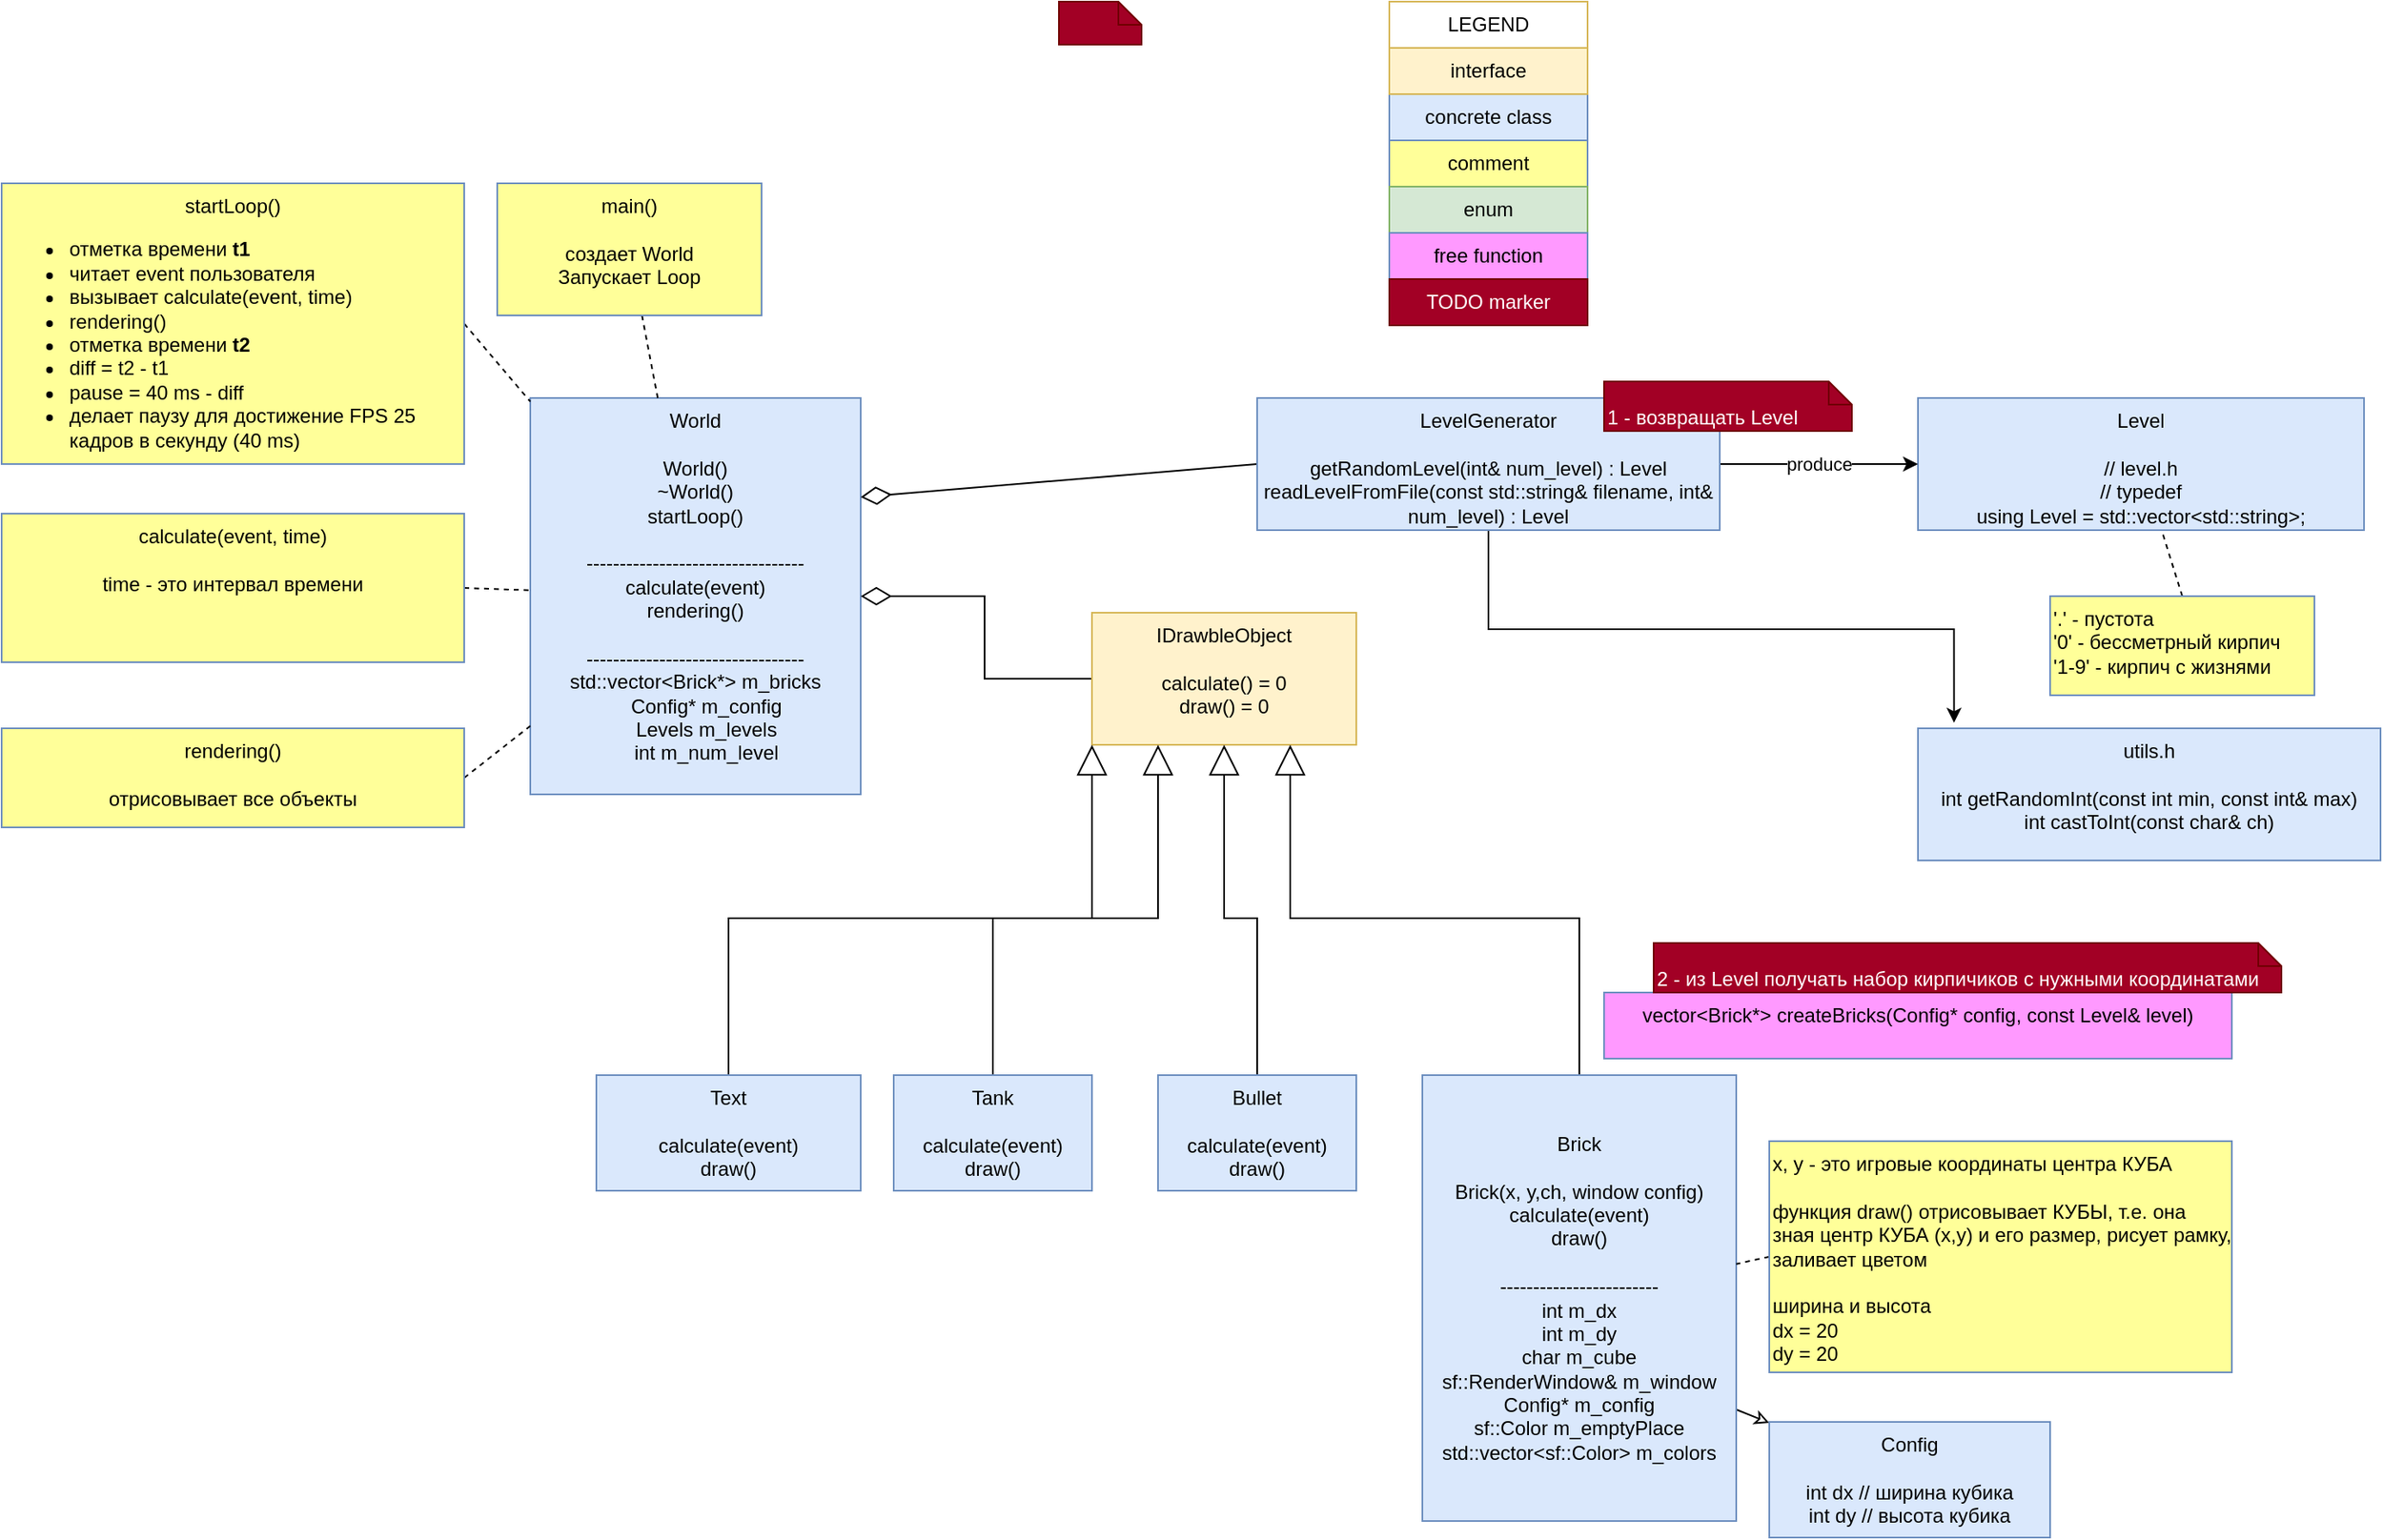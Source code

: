 <mxfile version="19.0.1" type="device" pages="3"><diagram id="rfOvEduXD6GTY9uTbbpc" name="Page-1"><mxGraphModel dx="2129" dy="1443" grid="1" gridSize="10" guides="1" tooltips="1" connect="1" arrows="1" fold="1" page="0" pageScale="1" pageWidth="850" pageHeight="1100" math="0" shadow="0"><root><mxCell id="0"/><mxCell id="1" parent="0"/><mxCell id="8uJF74u9H9sbyE2mp_Us-1" value="World&lt;br&gt;&lt;br&gt;&lt;div&gt;World()&lt;/div&gt;&lt;div&gt;&lt;span style=&quot;background-color: initial;&quot;&gt;~World()&lt;/span&gt;&lt;/div&gt;startLoop()&lt;br&gt;&lt;br&gt;---------------------------------&lt;br&gt;calculate(event)&lt;br&gt;rendering()&lt;br&gt;&lt;br&gt;---------------------------------&lt;br&gt;&lt;div&gt;std::vector&amp;lt;Brick*&amp;gt; m_bricks&lt;/div&gt;&lt;div&gt;&amp;nbsp; &amp;nbsp; Config* m_config&lt;/div&gt;&lt;div&gt;&amp;nbsp; &amp;nbsp; Levels m_levels&lt;/div&gt;&lt;div&gt;&amp;nbsp; &amp;nbsp; int m_num_level&lt;/div&gt;" style="rounded=0;whiteSpace=wrap;html=1;verticalAlign=top;fillColor=#dae8fc;strokeColor=#6c8ebf;" parent="1" vertex="1"><mxGeometry x="120" y="120" width="200" height="240" as="geometry"/></mxCell><mxCell id="8uJF74u9H9sbyE2mp_Us-12" style="edgeStyle=orthogonalEdgeStyle;rounded=0;orthogonalLoop=1;jettySize=auto;html=1;exitX=0;exitY=0.5;exitDx=0;exitDy=0;entryX=1;entryY=0.5;entryDx=0;entryDy=0;endArrow=diamondThin;endFill=0;endSize=16;" parent="1" source="8uJF74u9H9sbyE2mp_Us-11" target="8uJF74u9H9sbyE2mp_Us-1" edge="1"><mxGeometry relative="1" as="geometry"><mxPoint x="280" y="400" as="targetPoint"/></mxGeometry></mxCell><mxCell id="8uJF74u9H9sbyE2mp_Us-11" value="IDrawbleObject&lt;br&gt;&lt;br&gt;calculate() = 0&lt;br&gt;draw() = 0" style="rounded=0;whiteSpace=wrap;html=1;verticalAlign=top;fillColor=#fff2cc;strokeColor=#d6b656;" parent="1" vertex="1"><mxGeometry x="460" y="250" width="160" height="80" as="geometry"/></mxCell><mxCell id="8uJF74u9H9sbyE2mp_Us-14" style="edgeStyle=orthogonalEdgeStyle;rounded=0;orthogonalLoop=1;jettySize=auto;html=1;exitX=0.5;exitY=0;exitDx=0;exitDy=0;entryX=0.25;entryY=1;entryDx=0;entryDy=0;endArrow=block;endFill=0;endSize=16;strokeWidth=1;" parent="1" source="8uJF74u9H9sbyE2mp_Us-13" target="8uJF74u9H9sbyE2mp_Us-11" edge="1"><mxGeometry relative="1" as="geometry"/></mxCell><mxCell id="8uJF74u9H9sbyE2mp_Us-13" value="Tank&lt;br&gt;&lt;br&gt;calculate(event)&lt;br&gt;draw()" style="rounded=0;whiteSpace=wrap;html=1;verticalAlign=middle;fillColor=#dae8fc;strokeColor=#6c8ebf;" parent="1" vertex="1"><mxGeometry x="340" y="530" width="120" height="70" as="geometry"/></mxCell><mxCell id="8uJF74u9H9sbyE2mp_Us-17" style="edgeStyle=orthogonalEdgeStyle;rounded=0;orthogonalLoop=1;jettySize=auto;html=1;exitX=0.5;exitY=0;exitDx=0;exitDy=0;entryX=0.5;entryY=1;entryDx=0;entryDy=0;endArrow=block;endFill=0;endSize=16;strokeWidth=1;" parent="1" source="8uJF74u9H9sbyE2mp_Us-16" target="8uJF74u9H9sbyE2mp_Us-11" edge="1"><mxGeometry relative="1" as="geometry"/></mxCell><mxCell id="8uJF74u9H9sbyE2mp_Us-16" value="Bullet&lt;br&gt;&lt;br&gt;calculate(event)&lt;br&gt;draw()" style="rounded=0;whiteSpace=wrap;html=1;verticalAlign=middle;fillColor=#dae8fc;strokeColor=#6c8ebf;" parent="1" vertex="1"><mxGeometry x="500" y="530" width="120" height="70" as="geometry"/></mxCell><mxCell id="8uJF74u9H9sbyE2mp_Us-19" style="edgeStyle=orthogonalEdgeStyle;rounded=0;orthogonalLoop=1;jettySize=auto;html=1;exitX=0.5;exitY=0;exitDx=0;exitDy=0;entryX=0.75;entryY=1;entryDx=0;entryDy=0;endArrow=block;endFill=0;endSize=16;strokeWidth=1;" parent="1" source="8uJF74u9H9sbyE2mp_Us-18" target="8uJF74u9H9sbyE2mp_Us-11" edge="1"><mxGeometry relative="1" as="geometry"/></mxCell><mxCell id="t5TxsAUlpBNvKWE2bmj7-5" style="edgeStyle=none;rounded=0;orthogonalLoop=1;jettySize=auto;html=1;exitX=1;exitY=0.75;exitDx=0;exitDy=0;endArrow=classic;endFill=0;" parent="1" source="8uJF74u9H9sbyE2mp_Us-18" target="t5TxsAUlpBNvKWE2bmj7-1" edge="1"><mxGeometry relative="1" as="geometry"/></mxCell><mxCell id="8uJF74u9H9sbyE2mp_Us-18" value="Brick&lt;br&gt;&lt;br&gt;Brick(x, y,ch, window config)&lt;br&gt;calculate(event)&lt;br&gt;draw()&lt;br&gt;&lt;br&gt;------------------------&lt;br&gt;int m_dx&lt;br&gt;int m_dy&lt;br&gt;char m_cube&lt;br&gt;sf::RenderWindow&amp;amp; m_window&lt;br&gt;Config* m_config&lt;br&gt;sf::Color m_emptyPlace&lt;br&gt;std::vector&amp;lt;sf::Color&amp;gt; m_colors" style="rounded=0;whiteSpace=wrap;html=1;verticalAlign=middle;fillColor=#dae8fc;strokeColor=#6c8ebf;" parent="1" vertex="1"><mxGeometry x="660" y="530" width="190" height="270" as="geometry"/></mxCell><mxCell id="8uJF74u9H9sbyE2mp_Us-21" style="edgeStyle=orthogonalEdgeStyle;rounded=0;orthogonalLoop=1;jettySize=auto;html=1;exitX=0.5;exitY=0;exitDx=0;exitDy=0;entryX=0;entryY=1;entryDx=0;entryDy=0;endArrow=block;endFill=0;endSize=16;strokeWidth=1;" parent="1" source="8uJF74u9H9sbyE2mp_Us-20" target="8uJF74u9H9sbyE2mp_Us-11" edge="1"><mxGeometry relative="1" as="geometry"/></mxCell><mxCell id="8uJF74u9H9sbyE2mp_Us-20" value="Text&lt;br&gt;&lt;br&gt;calculate(event)&lt;br&gt;draw()" style="rounded=0;whiteSpace=wrap;html=1;verticalAlign=middle;fillColor=#dae8fc;strokeColor=#6c8ebf;" parent="1" vertex="1"><mxGeometry x="160" y="530" width="160" height="70" as="geometry"/></mxCell><mxCell id="8uJF74u9H9sbyE2mp_Us-25" value="comment" style="whiteSpace=wrap;html=1;fillColor=#FFFF99;strokeColor=#6c8ebf;align=center;verticalAlign=top;labelBackgroundColor=none;rounded=0;" parent="1" vertex="1"><mxGeometry x="640" y="-36" width="120" height="28" as="geometry"/></mxCell><mxCell id="8uJF74u9H9sbyE2mp_Us-26" value="concrete class" style="rounded=0;whiteSpace=wrap;html=1;fillColor=#dae8fc;strokeColor=#6c8ebf;verticalAlign=top;" parent="1" vertex="1"><mxGeometry x="640" y="-64" width="120" height="28" as="geometry"/></mxCell><mxCell id="8uJF74u9H9sbyE2mp_Us-27" value="interface" style="rounded=0;whiteSpace=wrap;html=1;fillColor=#fff2cc;strokeColor=#d6b656;verticalAlign=top;" parent="1" vertex="1"><mxGeometry x="640" y="-92" width="120" height="28" as="geometry"/></mxCell><mxCell id="8uJF74u9H9sbyE2mp_Us-28" value="LEGEND" style="rounded=0;whiteSpace=wrap;html=1;fillColor=none;strokeColor=#d6b656;" parent="1" vertex="1"><mxGeometry x="640" y="-120" width="120" height="28" as="geometry"/></mxCell><mxCell id="8uJF74u9H9sbyE2mp_Us-29" value="enum" style="rounded=0;whiteSpace=wrap;html=1;fillColor=#d5e8d4;strokeColor=#82b366;verticalAlign=top;" parent="1" vertex="1"><mxGeometry x="640" y="-8" width="120" height="28" as="geometry"/></mxCell><mxCell id="8uJF74u9H9sbyE2mp_Us-30" value="free function" style="rounded=0;whiteSpace=wrap;html=1;fillColor=#FF99FF;strokeColor=#6c8ebf;fontColor=default;verticalAlign=top;" parent="1" vertex="1"><mxGeometry x="640" y="20" width="120" height="28" as="geometry"/></mxCell><mxCell id="8uJF74u9H9sbyE2mp_Us-31" value="&lt;span style=&quot;white-space: nowrap&quot;&gt;&lt;br&gt;&lt;/span&gt;" style="shape=note;html=1;size=14;verticalAlign=top;align=left;spacingTop=-6;labelBackgroundColor=none;fillColor=#a20025;whiteSpace=wrap;collapsible=1;strokeColor=#6F0000;fontColor=#ffffff;" parent="1" vertex="1" collapsed="1"><mxGeometry x="440" y="-120" width="50" height="26" as="geometry"><mxRectangle x="-20" y="-70" width="200" height="55" as="alternateBounds"/></mxGeometry></mxCell><mxCell id="8uJF74u9H9sbyE2mp_Us-38" style="edgeStyle=none;rounded=0;orthogonalLoop=1;jettySize=auto;html=1;exitX=1;exitY=0.5;exitDx=0;exitDy=0;dashed=1;endArrow=none;endFill=0;endSize=16;strokeWidth=1;" parent="1" source="8uJF74u9H9sbyE2mp_Us-35" target="8uJF74u9H9sbyE2mp_Us-1" edge="1"><mxGeometry relative="1" as="geometry"/></mxCell><mxCell id="8uJF74u9H9sbyE2mp_Us-35" value="calculate(event, time)&lt;br&gt;&lt;br&gt;time - это интервал времени" style="whiteSpace=wrap;html=1;fillColor=#FFFF99;strokeColor=#6c8ebf;align=center;verticalAlign=top;labelBackgroundColor=none;rounded=0;" parent="1" vertex="1"><mxGeometry x="-200" y="190" width="280" height="90" as="geometry"/></mxCell><mxCell id="8uJF74u9H9sbyE2mp_Us-37" style="edgeStyle=none;rounded=0;orthogonalLoop=1;jettySize=auto;html=1;exitX=1;exitY=0.5;exitDx=0;exitDy=0;dashed=1;endArrow=none;endFill=0;endSize=16;strokeWidth=1;" parent="1" source="8uJF74u9H9sbyE2mp_Us-36" target="8uJF74u9H9sbyE2mp_Us-1" edge="1"><mxGeometry relative="1" as="geometry"/></mxCell><mxCell id="8uJF74u9H9sbyE2mp_Us-36" value="rendering()&lt;br&gt;&lt;br&gt;отрисовывает все объекты" style="whiteSpace=wrap;html=1;fillColor=#FFFF99;strokeColor=#6c8ebf;align=center;verticalAlign=top;labelBackgroundColor=none;rounded=0;" parent="1" vertex="1"><mxGeometry x="-200" y="320" width="280" height="60" as="geometry"/></mxCell><mxCell id="jR4WtYkOxvZ7Ark3XDZ5-1" style="edgeStyle=none;rounded=0;orthogonalLoop=1;jettySize=auto;html=1;endArrow=none;endFill=0;startSize=16;endSize=16;strokeWidth=1;dashed=1;" parent="1" source="8uJF74u9H9sbyE2mp_Us-39" target="8uJF74u9H9sbyE2mp_Us-1" edge="1"><mxGeometry relative="1" as="geometry"/></mxCell><mxCell id="8uJF74u9H9sbyE2mp_Us-39" value="main()&lt;br&gt;&lt;br&gt;создает World&lt;br&gt;Запускает Loop" style="rounded=0;whiteSpace=wrap;html=1;verticalAlign=top;fillColor=#FFFF99;strokeColor=#6c8ebf;labelBackgroundColor=none;" parent="1" vertex="1"><mxGeometry x="100" y="-10" width="160" height="80" as="geometry"/></mxCell><mxCell id="8uJF74u9H9sbyE2mp_Us-42" style="edgeStyle=none;rounded=0;orthogonalLoop=1;jettySize=auto;html=1;exitX=1;exitY=0.5;exitDx=0;exitDy=0;dashed=1;endArrow=none;endFill=0;endSize=16;strokeWidth=1;" parent="1" source="8uJF74u9H9sbyE2mp_Us-41" target="8uJF74u9H9sbyE2mp_Us-1" edge="1"><mxGeometry relative="1" as="geometry"/></mxCell><mxCell id="8uJF74u9H9sbyE2mp_Us-41" value="startLoop()&lt;br&gt;&lt;div style=&quot;text-align: left;&quot;&gt;&lt;ul&gt;&lt;li&gt;отметка времени &lt;b&gt;t1&lt;/b&gt;&lt;/li&gt;&lt;li&gt;&lt;span style=&quot;background-color: initial;&quot;&gt;читает event пользователя&lt;/span&gt;&lt;/li&gt;&lt;li&gt;вызывает calculate(event, time)&lt;br style=&quot;text-align: center;&quot;&gt;&lt;/li&gt;&lt;li&gt;rendering()&lt;/li&gt;&lt;li&gt;отметка времени &lt;b&gt;t2&lt;/b&gt;&lt;/li&gt;&lt;li&gt;diff = t2 - t1&lt;/li&gt;&lt;li&gt;pause = 40 ms - diff&lt;/li&gt;&lt;li&gt;делает паузу для достижение FPS 25 кадров в секунду (40 ms)&lt;/li&gt;&lt;/ul&gt;&lt;/div&gt;" style="whiteSpace=wrap;html=1;fillColor=#FFFF99;strokeColor=#6c8ebf;align=center;verticalAlign=top;labelBackgroundColor=none;rounded=0;" parent="1" vertex="1"><mxGeometry x="-200" y="-10" width="280" height="170" as="geometry"/></mxCell><mxCell id="5a6vtuQsqUlAnz1ZrUB0-1" value="Level&lt;br&gt;&lt;br&gt;// level.h&lt;br&gt;// typedef&lt;br&gt;using Level = std::vector&amp;lt;std::string&amp;gt;;" style="rounded=0;whiteSpace=wrap;verticalAlign=top;fillColor=#dae8fc;strokeColor=#6c8ebf;html=1;" parent="1" vertex="1"><mxGeometry x="960" y="120" width="270" height="80" as="geometry"/></mxCell><mxCell id="5a6vtuQsqUlAnz1ZrUB0-3" value="produce" style="edgeStyle=orthogonalEdgeStyle;rounded=0;orthogonalLoop=1;jettySize=auto;html=1;exitX=1;exitY=0.5;exitDx=0;exitDy=0;entryX=0;entryY=0.5;entryDx=0;entryDy=0;" parent="1" source="5a6vtuQsqUlAnz1ZrUB0-2" target="5a6vtuQsqUlAnz1ZrUB0-1" edge="1"><mxGeometry relative="1" as="geometry"/></mxCell><mxCell id="t5TxsAUlpBNvKWE2bmj7-6" style="edgeStyle=none;rounded=0;orthogonalLoop=1;jettySize=auto;html=1;exitX=0;exitY=0.5;exitDx=0;exitDy=0;entryX=1;entryY=0.25;entryDx=0;entryDy=0;endArrow=diamondThin;endFill=0;endSize=16;" parent="1" source="5a6vtuQsqUlAnz1ZrUB0-2" target="8uJF74u9H9sbyE2mp_Us-1" edge="1"><mxGeometry relative="1" as="geometry"/></mxCell><mxCell id="vzuW3eWn9i2kpq7HX2mp-4" style="edgeStyle=orthogonalEdgeStyle;rounded=0;orthogonalLoop=1;jettySize=auto;html=1;exitX=0.5;exitY=1;exitDx=0;exitDy=0;entryX=0.078;entryY=-0.042;entryDx=0;entryDy=0;entryPerimeter=0;" parent="1" source="5a6vtuQsqUlAnz1ZrUB0-2" target="vzuW3eWn9i2kpq7HX2mp-2" edge="1"><mxGeometry relative="1" as="geometry"/></mxCell><mxCell id="5a6vtuQsqUlAnz1ZrUB0-2" value="LevelGenerator&lt;br&gt;&lt;br&gt;getRandomLevel(int&amp;amp; num_level) : Level&lt;br&gt;readLevelFromFile(const std::string&amp;amp; filename, int&amp;amp; num_level) : Level" style="whiteSpace=wrap;html=1;fillColor=#dae8fc;strokeColor=#6c8ebf;align=center;verticalAlign=top;labelBackgroundColor=none;rounded=0;" parent="1" vertex="1"><mxGeometry x="560" y="120" width="280" height="80" as="geometry"/></mxCell><mxCell id="5a6vtuQsqUlAnz1ZrUB0-5" style="rounded=0;orthogonalLoop=1;jettySize=auto;html=1;exitX=0.5;exitY=0;exitDx=0;exitDy=0;endArrow=none;endFill=0;dashed=1;" parent="1" source="5a6vtuQsqUlAnz1ZrUB0-4" target="5a6vtuQsqUlAnz1ZrUB0-1" edge="1"><mxGeometry relative="1" as="geometry"/></mxCell><mxCell id="5a6vtuQsqUlAnz1ZrUB0-4" value="'.' - пустота&lt;br&gt;'0' - бессметрный кирпич&lt;br&gt;'1-9' - кирпич с жизнями" style="rounded=0;whiteSpace=wrap;html=1;verticalAlign=top;fillColor=#FFFF99;strokeColor=#6c8ebf;labelBackgroundColor=none;align=left;" parent="1" vertex="1"><mxGeometry x="1040" y="240" width="160" height="60" as="geometry"/></mxCell><mxCell id="5a6vtuQsqUlAnz1ZrUB0-6" value="&lt;span style=&quot;white-space: nowrap&quot;&gt;&lt;br&gt;1 - возвращать Level&lt;br&gt;&lt;/span&gt;" style="shape=note;html=1;size=14;verticalAlign=top;align=left;spacingTop=-6;labelBackgroundColor=none;fillColor=#a20025;whiteSpace=wrap;collapsible=1;strokeColor=#6F0000;fontColor=#ffffff;" parent="1" vertex="1" collapsed="1"><mxGeometry x="770" y="110" width="150" height="30" as="geometry"><mxRectangle x="-20" y="-70" width="200" height="55" as="alternateBounds"/></mxGeometry></mxCell><mxCell id="Rh6GpmmBTL-rPk0tgvqL-1" style="edgeStyle=none;rounded=0;orthogonalLoop=1;jettySize=auto;html=1;exitX=0;exitY=0.5;exitDx=0;exitDy=0;dashed=1;endArrow=none;endFill=0;" parent="1" source="nUn0BPR0ec51cc4v6zpK-1" target="8uJF74u9H9sbyE2mp_Us-18" edge="1"><mxGeometry relative="1" as="geometry"/></mxCell><mxCell id="nUn0BPR0ec51cc4v6zpK-1" value="x, y - это игровые координаты центра КУБА&lt;br&gt;&lt;br&gt;функция draw() отрисовывает КУБЫ, т.е. она зная центр КУБА (х,y) и его размер, рисует рамку, заливает цветом&lt;br&gt;&lt;br&gt;ширина и высота&lt;br&gt;dx = 20&lt;br&gt;dy = 20" style="rounded=0;whiteSpace=wrap;html=1;verticalAlign=top;fillColor=#FFFF99;strokeColor=#6c8ebf;labelBackgroundColor=none;align=left;" parent="1" vertex="1"><mxGeometry x="870" y="570" width="280" height="140" as="geometry"/></mxCell><mxCell id="t5TxsAUlpBNvKWE2bmj7-1" value="Config&lt;br&gt;&lt;br&gt;int dx // ширина кубика&lt;br&gt;int dy // высота кубика" style="whiteSpace=wrap;html=1;fillColor=#dae8fc;strokeColor=#6c8ebf;align=center;verticalAlign=top;labelBackgroundColor=none;rounded=0;" parent="1" vertex="1"><mxGeometry x="870" y="740" width="170" height="70" as="geometry"/></mxCell><mxCell id="t5TxsAUlpBNvKWE2bmj7-8" value="vector&amp;lt;Brick*&amp;gt; createBricks(Config* config, const Level&amp;amp; level)" style="rounded=0;whiteSpace=wrap;html=1;fillColor=#FF99FF;strokeColor=#6c8ebf;verticalAlign=top;" parent="1" vertex="1"><mxGeometry x="770" y="480" width="380" height="40" as="geometry"/></mxCell><mxCell id="t5TxsAUlpBNvKWE2bmj7-9" value="TODO marker" style="rounded=0;whiteSpace=wrap;html=1;fillColor=#a20025;strokeColor=#6F0000;fontColor=#ffffff;verticalAlign=top;" parent="1" vertex="1"><mxGeometry x="640" y="48" width="120" height="28" as="geometry"/></mxCell><mxCell id="5a6vtuQsqUlAnz1ZrUB0-7" value="&lt;span style=&quot;white-space: nowrap&quot;&gt;&lt;br&gt;2 - из Level получать набор кирпичиков с нужными координатами&lt;br&gt;&lt;/span&gt;" style="shape=note;html=1;size=14;verticalAlign=top;align=left;spacingTop=-6;labelBackgroundColor=none;fillColor=#a20025;whiteSpace=wrap;collapsible=1;strokeColor=#6F0000;fontColor=#ffffff;" parent="1" vertex="1" collapsed="1"><mxGeometry x="800" y="450" width="380" height="30" as="geometry"><mxRectangle x="-20" y="-70" width="200" height="55" as="alternateBounds"/></mxGeometry></mxCell><mxCell id="vzuW3eWn9i2kpq7HX2mp-2" value="utils.h&lt;br&gt;&lt;br&gt;int getRandomInt(const int min, const int&amp;amp; max)&lt;br&gt;int castToInt(const char&amp;amp; ch)" style="whiteSpace=wrap;html=1;fillColor=#dae8fc;strokeColor=#6c8ebf;align=center;verticalAlign=top;labelBackgroundColor=none;rounded=0;" parent="1" vertex="1"><mxGeometry x="960" y="320" width="280" height="80" as="geometry"/></mxCell></root></mxGraphModel></diagram><diagram id="Ooo6NJwqe_H6xTdmCRz4" name="time diag"><mxGraphModel dx="1438" dy="659" grid="1" gridSize="10" guides="1" tooltips="1" connect="1" arrows="1" fold="1" page="0" pageScale="1" pageWidth="850" pageHeight="1100" math="0" shadow="0"><root><mxCell id="0"/><mxCell id="1" parent="0"/><mxCell id="qF5TOOxH9YTmctntWtJp-1" value="" style="endArrow=classic;html=1;rounded=0;dashed=1;endSize=16;strokeWidth=1;startArrow=none;" edge="1" parent="1" source="qF5TOOxH9YTmctntWtJp-14"><mxGeometry width="50" height="50" relative="1" as="geometry"><mxPoint x="-240" y="320" as="sourcePoint"/><mxPoint x="560" y="320" as="targetPoint"/></mxGeometry></mxCell><mxCell id="qF5TOOxH9YTmctntWtJp-2" value="t" style="text;strokeColor=none;fillColor=none;align=left;verticalAlign=middle;spacingLeft=4;spacingRight=4;overflow=hidden;points=[[0,0.5],[1,0.5]];portConstraint=eastwest;rotatable=0;dashed=1;" vertex="1" parent="1"><mxGeometry x="550" y="330" width="20" height="30" as="geometry"/></mxCell><mxCell id="qF5TOOxH9YTmctntWtJp-3" value="t1" style="ellipse;whiteSpace=wrap;html=1;dashed=1;" vertex="1" parent="1"><mxGeometry x="-90" y="310" width="20" height="20" as="geometry"/></mxCell><mxCell id="qF5TOOxH9YTmctntWtJp-4" value="" style="endArrow=none;html=1;rounded=0;dashed=1;endSize=16;strokeWidth=1;" edge="1" parent="1" target="qF5TOOxH9YTmctntWtJp-3"><mxGeometry width="50" height="50" relative="1" as="geometry"><mxPoint x="-240" y="320" as="sourcePoint"/><mxPoint x="560" y="320" as="targetPoint"/></mxGeometry></mxCell><mxCell id="qF5TOOxH9YTmctntWtJp-5" value="t2" style="ellipse;whiteSpace=wrap;html=1;dashed=1;" vertex="1" parent="1"><mxGeometry x="-50" y="310" width="20" height="20" as="geometry"/></mxCell><mxCell id="qF5TOOxH9YTmctntWtJp-6" value="" style="endArrow=none;html=1;rounded=0;dashed=1;endSize=16;strokeWidth=1;startArrow=none;" edge="1" parent="1" source="qF5TOOxH9YTmctntWtJp-3" target="qF5TOOxH9YTmctntWtJp-5"><mxGeometry width="50" height="50" relative="1" as="geometry"><mxPoint x="-70" y="320" as="sourcePoint"/><mxPoint x="560" y="320" as="targetPoint"/></mxGeometry></mxCell><mxCell id="qF5TOOxH9YTmctntWtJp-7" value="" style="endArrow=none;html=1;rounded=0;endSize=16;strokeWidth=1;" edge="1" parent="1"><mxGeometry width="50" height="50" relative="1" as="geometry"><mxPoint x="-80" y="400" as="sourcePoint"/><mxPoint x="-80" y="240" as="targetPoint"/></mxGeometry></mxCell><mxCell id="qF5TOOxH9YTmctntWtJp-8" value="" style="endArrow=none;html=1;rounded=0;endSize=16;strokeWidth=1;" edge="1" parent="1"><mxGeometry width="50" height="50" relative="1" as="geometry"><mxPoint x="80" y="400" as="sourcePoint"/><mxPoint x="80" y="240" as="targetPoint"/></mxGeometry></mxCell><mxCell id="qF5TOOxH9YTmctntWtJp-9" value="" style="endArrow=none;html=1;rounded=0;endSize=16;strokeWidth=1;" edge="1" parent="1"><mxGeometry width="50" height="50" relative="1" as="geometry"><mxPoint x="240" y="400" as="sourcePoint"/><mxPoint x="240" y="240" as="targetPoint"/></mxGeometry></mxCell><mxCell id="qF5TOOxH9YTmctntWtJp-10" value="" style="endArrow=none;html=1;rounded=0;endSize=16;strokeWidth=1;" edge="1" parent="1"><mxGeometry width="50" height="50" relative="1" as="geometry"><mxPoint x="400" y="400" as="sourcePoint"/><mxPoint x="400" y="240" as="targetPoint"/></mxGeometry></mxCell><mxCell id="qF5TOOxH9YTmctntWtJp-12" value="pause" style="endArrow=classic;startArrow=classic;html=1;rounded=0;endSize=16;strokeWidth=1;startSize=16;" edge="1" parent="1"><mxGeometry width="50" height="50" relative="1" as="geometry"><mxPoint x="-40" y="360" as="sourcePoint"/><mxPoint x="80" y="360" as="targetPoint"/></mxGeometry></mxCell><mxCell id="qF5TOOxH9YTmctntWtJp-13" value="t1" style="ellipse;whiteSpace=wrap;html=1;dashed=1;" vertex="1" parent="1"><mxGeometry x="70" y="310" width="20" height="20" as="geometry"/></mxCell><mxCell id="qF5TOOxH9YTmctntWtJp-15" value="" style="endArrow=none;html=1;rounded=0;dashed=1;endSize=16;strokeWidth=1;startArrow=none;" edge="1" parent="1" source="qF5TOOxH9YTmctntWtJp-13" target="qF5TOOxH9YTmctntWtJp-14"><mxGeometry width="50" height="50" relative="1" as="geometry"><mxPoint x="90" y="320" as="sourcePoint"/><mxPoint x="720" y="320" as="targetPoint"/></mxGeometry></mxCell><mxCell id="qF5TOOxH9YTmctntWtJp-16" value="pause" style="endArrow=classic;startArrow=classic;html=1;rounded=0;endSize=16;strokeWidth=1;startSize=16;" edge="1" parent="1"><mxGeometry width="50" height="50" relative="1" as="geometry"><mxPoint x="180" y="360" as="sourcePoint"/><mxPoint x="240" y="360" as="targetPoint"/></mxGeometry></mxCell><mxCell id="qF5TOOxH9YTmctntWtJp-14" value="t2" style="ellipse;whiteSpace=wrap;html=1;dashed=1;" vertex="1" parent="1"><mxGeometry x="170" y="310" width="20" height="20" as="geometry"/></mxCell><mxCell id="qF5TOOxH9YTmctntWtJp-17" value="" style="endArrow=none;html=1;rounded=0;dashed=1;endSize=16;strokeWidth=1;startArrow=none;" edge="1" parent="1" source="qF5TOOxH9YTmctntWtJp-5" target="qF5TOOxH9YTmctntWtJp-14"><mxGeometry width="50" height="50" relative="1" as="geometry"><mxPoint x="-30" y="320" as="sourcePoint"/><mxPoint x="560" y="320" as="targetPoint"/></mxGeometry></mxCell></root></mxGraphModel></diagram><diagram id="U4p_4vk3dqBGQuLkM2bH" name="Page-3"><mxGraphModel dx="1818" dy="1272" grid="1" gridSize="10" guides="1" tooltips="1" connect="1" arrows="1" fold="1" page="1" pageScale="1" pageWidth="850" pageHeight="1100" math="0" shadow="0"><root><mxCell id="0"/><mxCell id="1" parent="0"/><mxCell id="K5FFjNLNdcyE8FIVbwbq-1" value="" style="rounded=0;whiteSpace=wrap;html=1;fillColor=#fff2cc;strokeColor=#d6b656;" vertex="1" parent="1"><mxGeometry x="240" y="240" width="40" height="40" as="geometry"/></mxCell><mxCell id="K5FFjNLNdcyE8FIVbwbq-2" value="0" style="rounded=0;whiteSpace=wrap;html=1;strokeColor=none;" vertex="1" parent="1"><mxGeometry x="160" y="160" width="40" height="40" as="geometry"/></mxCell><mxCell id="K5FFjNLNdcyE8FIVbwbq-3" value="1" style="rounded=0;whiteSpace=wrap;html=1;strokeColor=none;" vertex="1" parent="1"><mxGeometry x="200" y="160" width="40" height="40" as="geometry"/></mxCell><mxCell id="K5FFjNLNdcyE8FIVbwbq-4" value="2" style="rounded=0;whiteSpace=wrap;html=1;strokeColor=none;" vertex="1" parent="1"><mxGeometry x="240" y="160" width="40" height="40" as="geometry"/></mxCell><mxCell id="K5FFjNLNdcyE8FIVbwbq-5" value="3" style="rounded=0;whiteSpace=wrap;html=1;strokeColor=none;" vertex="1" parent="1"><mxGeometry x="280" y="160" width="40" height="40" as="geometry"/></mxCell><mxCell id="K5FFjNLNdcyE8FIVbwbq-6" value="0" style="rounded=0;whiteSpace=wrap;html=1;strokeColor=none;" vertex="1" parent="1"><mxGeometry x="120" y="200" width="40" height="40" as="geometry"/></mxCell><mxCell id="K5FFjNLNdcyE8FIVbwbq-7" value="1" style="rounded=0;whiteSpace=wrap;html=1;strokeColor=none;" vertex="1" parent="1"><mxGeometry x="120" y="240" width="40" height="40" as="geometry"/></mxCell><mxCell id="K5FFjNLNdcyE8FIVbwbq-8" value="2" style="rounded=0;whiteSpace=wrap;html=1;strokeColor=none;" vertex="1" parent="1"><mxGeometry x="120" y="280" width="40" height="40" as="geometry"/></mxCell><mxCell id="K5FFjNLNdcyE8FIVbwbq-9" value="3" style="rounded=0;whiteSpace=wrap;html=1;strokeColor=none;" vertex="1" parent="1"><mxGeometry x="120" y="320" width="40" height="40" as="geometry"/></mxCell><mxCell id="yuhH9yikm6TkphI050jZ-1" value="20" style="endArrow=classic;startArrow=classic;html=1;rounded=0;dashed=1;" edge="1" parent="1"><mxGeometry width="50" height="50" relative="1" as="geometry"><mxPoint x="240" y="310" as="sourcePoint"/><mxPoint x="280" y="310" as="targetPoint"/></mxGeometry></mxCell><mxCell id="v1-WSSWI1B5CBUsQpEFV-1" value="" style="rounded=0;whiteSpace=wrap;html=1;fillColor=#fff2cc;strokeColor=#d6b656;" vertex="1" parent="1"><mxGeometry x="360" y="240" width="40" height="40" as="geometry"/></mxCell><mxCell id="v1-WSSWI1B5CBUsQpEFV-2" value="" style="rounded=0;whiteSpace=wrap;html=1;fillColor=#fff2cc;strokeColor=#d6b656;" vertex="1" parent="1"><mxGeometry x="360" y="320" width="40" height="40" as="geometry"/></mxCell><mxCell id="cOI9-vA3960fQcWla1bT-1" value="" style="rounded=0;whiteSpace=wrap;html=1;strokeWidth=5;" vertex="1" parent="1"><mxGeometry x="340" y="510" width="310" height="390" as="geometry"/></mxCell><mxCell id="cOI9-vA3960fQcWla1bT-2" value="" style="rounded=0;whiteSpace=wrap;html=1;" vertex="1" parent="1"><mxGeometry x="350" y="520" width="95" height="90" as="geometry"/></mxCell><mxCell id="cOI9-vA3960fQcWla1bT-3" value="" style="rounded=0;whiteSpace=wrap;html=1;" vertex="1" parent="1"><mxGeometry x="445" y="520" width="95" height="90" as="geometry"/></mxCell><mxCell id="cOI9-vA3960fQcWla1bT-4" value="" style="rounded=0;whiteSpace=wrap;html=1;" vertex="1" parent="1"><mxGeometry x="540" y="520" width="95" height="90" as="geometry"/></mxCell><mxCell id="cOI9-vA3960fQcWla1bT-5" value="" style="rounded=0;whiteSpace=wrap;html=1;" vertex="1" parent="1"><mxGeometry x="350" y="610" width="95" height="90" as="geometry"/></mxCell><mxCell id="cOI9-vA3960fQcWla1bT-6" value="" style="rounded=0;whiteSpace=wrap;html=1;" vertex="1" parent="1"><mxGeometry x="445" y="610" width="95" height="90" as="geometry"/></mxCell><mxCell id="cOI9-vA3960fQcWla1bT-7" value="" style="rounded=0;whiteSpace=wrap;html=1;" vertex="1" parent="1"><mxGeometry x="540" y="610" width="95" height="90" as="geometry"/></mxCell></root></mxGraphModel></diagram></mxfile>